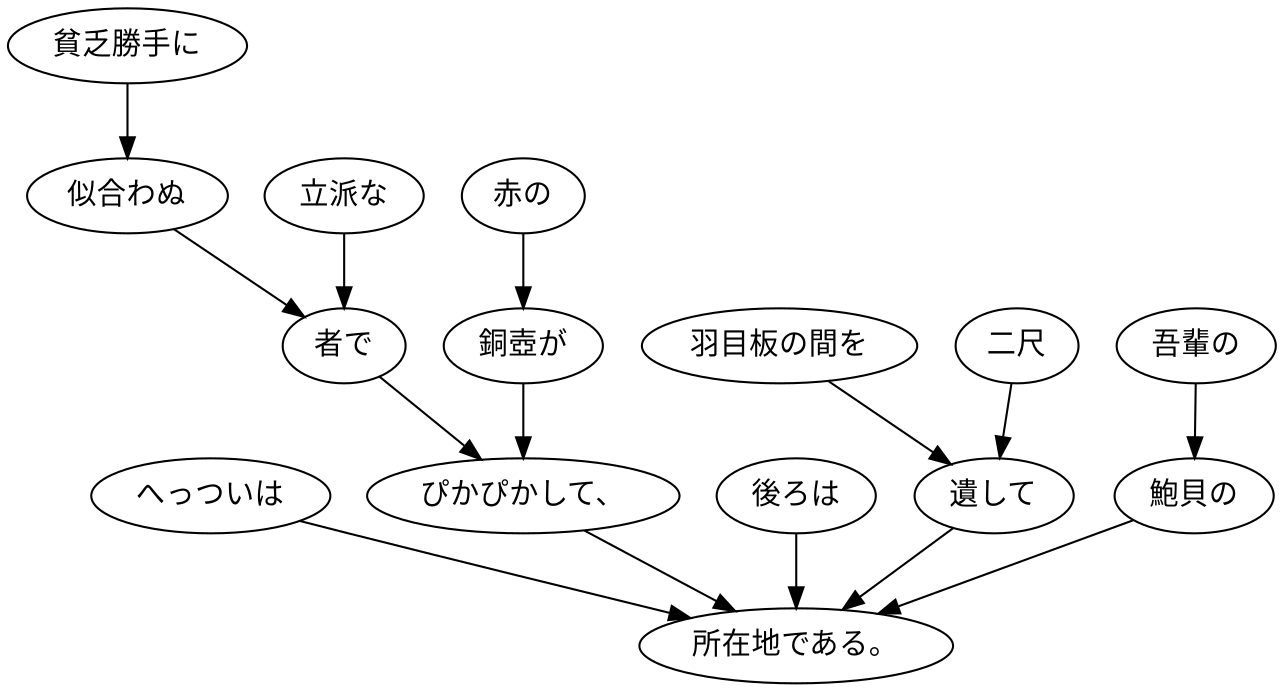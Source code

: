 digraph graph3225 {
	node0 [label="へっついは"];
	node1 [label="貧乏勝手に"];
	node2 [label="似合わぬ"];
	node3 [label="立派な"];
	node4 [label="者で"];
	node5 [label="赤の"];
	node6 [label="銅壺が"];
	node7 [label="ぴかぴかして、"];
	node8 [label="後ろは"];
	node9 [label="羽目板の間を"];
	node10 [label="二尺"];
	node11 [label="遺して"];
	node12 [label="吾輩の"];
	node13 [label="鮑貝の"];
	node14 [label="所在地である。"];
	node0 -> node14;
	node1 -> node2;
	node2 -> node4;
	node3 -> node4;
	node4 -> node7;
	node5 -> node6;
	node6 -> node7;
	node7 -> node14;
	node8 -> node14;
	node9 -> node11;
	node10 -> node11;
	node11 -> node14;
	node12 -> node13;
	node13 -> node14;
}
